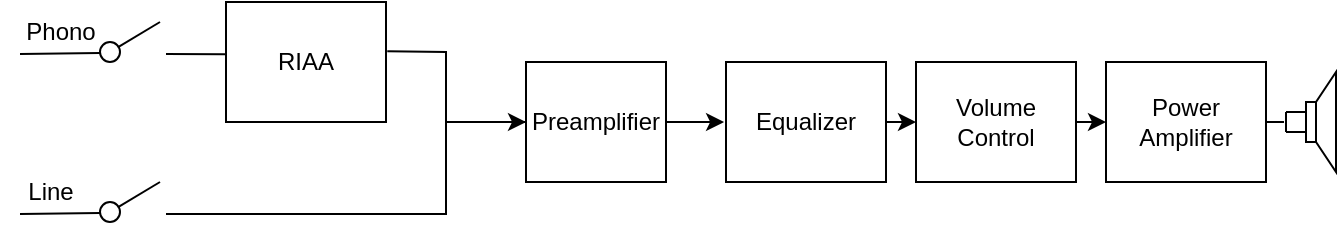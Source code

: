 <mxfile version="24.1.0" type="device">
  <diagram name="Page-1" id="LkAHPeQTFaS5iEPYdIYg">
    <mxGraphModel dx="986" dy="594" grid="1" gridSize="10" guides="0" tooltips="1" connect="0" arrows="0" fold="1" page="1" pageScale="1" pageWidth="850" pageHeight="1100" math="0" shadow="0">
      <root>
        <mxCell id="0" />
        <mxCell id="1" parent="0" />
        <mxCell id="2R8KSTuBLpNPrHgYCFlh-2" value="RIAA" style="rounded=0;whiteSpace=wrap;html=1;" parent="1" vertex="1">
          <mxGeometry x="150" y="200" width="80" height="60" as="geometry" />
        </mxCell>
        <mxCell id="2R8KSTuBLpNPrHgYCFlh-4" value="Preamplifier" style="rounded=0;whiteSpace=wrap;html=1;" parent="1" vertex="1">
          <mxGeometry x="300" y="230" width="70" height="60" as="geometry" />
        </mxCell>
        <mxCell id="2R8KSTuBLpNPrHgYCFlh-5" value="" style="endArrow=none;html=1;rounded=0;" parent="1" edge="1">
          <mxGeometry width="50" height="50" relative="1" as="geometry">
            <mxPoint x="47" y="226" as="sourcePoint" />
            <mxPoint x="87" y="225.5" as="targetPoint" />
          </mxGeometry>
        </mxCell>
        <mxCell id="2R8KSTuBLpNPrHgYCFlh-6" value="&lt;div&gt;Phono&lt;/div&gt;" style="text;html=1;align=center;verticalAlign=middle;resizable=0;points=[];autosize=1;strokeColor=none;fillColor=none;" parent="1" vertex="1">
          <mxGeometry x="37" y="200" width="60" height="30" as="geometry" />
        </mxCell>
        <mxCell id="2R8KSTuBLpNPrHgYCFlh-9" style="edgeStyle=orthogonalEdgeStyle;rounded=0;orthogonalLoop=1;jettySize=auto;html=1;exitX=1;exitY=0.5;exitDx=0;exitDy=0;entryX=0;entryY=0.5;entryDx=0;entryDy=0;" parent="1" source="2R8KSTuBLpNPrHgYCFlh-10" target="2R8KSTuBLpNPrHgYCFlh-13" edge="1">
          <mxGeometry relative="1" as="geometry" />
        </mxCell>
        <mxCell id="2R8KSTuBLpNPrHgYCFlh-10" value="Volume&lt;br&gt;Control" style="rounded=0;whiteSpace=wrap;html=1;" parent="1" vertex="1">
          <mxGeometry x="495" y="230" width="80" height="60" as="geometry" />
        </mxCell>
        <mxCell id="2R8KSTuBLpNPrHgYCFlh-11" style="edgeStyle=orthogonalEdgeStyle;rounded=0;orthogonalLoop=1;jettySize=auto;html=1;exitX=1;exitY=0.5;exitDx=0;exitDy=0;entryX=0;entryY=0.5;entryDx=0;entryDy=0;" parent="1" source="2R8KSTuBLpNPrHgYCFlh-12" target="2R8KSTuBLpNPrHgYCFlh-10" edge="1">
          <mxGeometry relative="1" as="geometry" />
        </mxCell>
        <mxCell id="2R8KSTuBLpNPrHgYCFlh-12" value="Equalizer" style="rounded=0;whiteSpace=wrap;html=1;" parent="1" vertex="1">
          <mxGeometry x="400" y="230" width="80" height="60" as="geometry" />
        </mxCell>
        <mxCell id="2R8KSTuBLpNPrHgYCFlh-13" value="Power Amplifier" style="rounded=0;whiteSpace=wrap;html=1;" parent="1" vertex="1">
          <mxGeometry x="590" y="230" width="80" height="60" as="geometry" />
        </mxCell>
        <mxCell id="2R8KSTuBLpNPrHgYCFlh-14" value="" style="pointerEvents=1;verticalLabelPosition=bottom;shadow=0;dashed=0;align=center;html=1;verticalAlign=top;shape=mxgraph.electrical.electro-mechanical.loudspeaker;" parent="1" vertex="1">
          <mxGeometry x="680" y="235" width="25" height="50" as="geometry" />
        </mxCell>
        <mxCell id="2R8KSTuBLpNPrHgYCFlh-15" value="" style="endArrow=none;html=1;rounded=0;exitX=0;exitY=0.6;exitDx=0;exitDy=0;exitPerimeter=0;entryX=0;entryY=0.4;entryDx=0;entryDy=0;entryPerimeter=0;" parent="1" source="2R8KSTuBLpNPrHgYCFlh-14" target="2R8KSTuBLpNPrHgYCFlh-14" edge="1">
          <mxGeometry width="50" height="50" relative="1" as="geometry">
            <mxPoint x="850" y="360" as="sourcePoint" />
            <mxPoint x="900" y="310" as="targetPoint" />
          </mxGeometry>
        </mxCell>
        <mxCell id="2R8KSTuBLpNPrHgYCFlh-16" value="" style="endArrow=none;html=1;rounded=0;entryX=1;entryY=0.5;entryDx=0;entryDy=0;exitX=-0.04;exitY=0.5;exitDx=0;exitDy=0;exitPerimeter=0;" parent="1" source="2R8KSTuBLpNPrHgYCFlh-14" target="2R8KSTuBLpNPrHgYCFlh-13" edge="1">
          <mxGeometry width="50" height="50" relative="1" as="geometry">
            <mxPoint x="850" y="360" as="sourcePoint" />
            <mxPoint x="900" y="310" as="targetPoint" />
          </mxGeometry>
        </mxCell>
        <mxCell id="2R8KSTuBLpNPrHgYCFlh-18" value="" style="ellipse;whiteSpace=wrap;html=1;aspect=fixed;" parent="1" vertex="1">
          <mxGeometry x="87" y="220" width="10" height="10" as="geometry" />
        </mxCell>
        <mxCell id="QWUb5QfKtOaW_hWz9YAt-6" value="" style="endArrow=none;html=1;rounded=0;" parent="1" source="2R8KSTuBLpNPrHgYCFlh-18" edge="1">
          <mxGeometry width="50" height="50" relative="1" as="geometry">
            <mxPoint x="137" y="270" as="sourcePoint" />
            <mxPoint x="117" y="210" as="targetPoint" />
          </mxGeometry>
        </mxCell>
        <mxCell id="QWUb5QfKtOaW_hWz9YAt-8" value="" style="endArrow=none;html=1;rounded=0;" parent="1" edge="1">
          <mxGeometry width="50" height="50" relative="1" as="geometry">
            <mxPoint x="47" y="306" as="sourcePoint" />
            <mxPoint x="87" y="305.5" as="targetPoint" />
          </mxGeometry>
        </mxCell>
        <mxCell id="QWUb5QfKtOaW_hWz9YAt-9" value="" style="ellipse;whiteSpace=wrap;html=1;aspect=fixed;" parent="1" vertex="1">
          <mxGeometry x="87" y="300" width="10" height="10" as="geometry" />
        </mxCell>
        <mxCell id="QWUb5QfKtOaW_hWz9YAt-10" value="" style="endArrow=none;html=1;rounded=0;" parent="1" source="QWUb5QfKtOaW_hWz9YAt-9" edge="1">
          <mxGeometry width="50" height="50" relative="1" as="geometry">
            <mxPoint x="137" y="350" as="sourcePoint" />
            <mxPoint x="117" y="290" as="targetPoint" />
          </mxGeometry>
        </mxCell>
        <mxCell id="QWUb5QfKtOaW_hWz9YAt-11" value="" style="endArrow=none;html=1;rounded=0;" parent="1" edge="1" target="2R8KSTuBLpNPrHgYCFlh-4">
          <mxGeometry width="50" height="50" relative="1" as="geometry">
            <mxPoint x="120" y="306" as="sourcePoint" />
            <mxPoint x="290" y="260" as="targetPoint" />
            <Array as="points">
              <mxPoint x="260" y="306" />
              <mxPoint x="260" y="260" />
            </Array>
          </mxGeometry>
        </mxCell>
        <mxCell id="QWUb5QfKtOaW_hWz9YAt-12" value="Line" style="text;html=1;align=center;verticalAlign=middle;resizable=0;points=[];autosize=1;strokeColor=none;fillColor=none;" parent="1" vertex="1">
          <mxGeometry x="37" y="280" width="50" height="30" as="geometry" />
        </mxCell>
        <mxCell id="juTdCH5u31A_lcpl1dgE-1" value="" style="endArrow=classic;html=1;rounded=0;entryX=-0.012;entryY=0.5;entryDx=0;entryDy=0;entryPerimeter=0;" edge="1" parent="1" target="2R8KSTuBLpNPrHgYCFlh-12">
          <mxGeometry width="50" height="50" relative="1" as="geometry">
            <mxPoint x="370" y="260" as="sourcePoint" />
            <mxPoint x="400" y="270" as="targetPoint" />
          </mxGeometry>
        </mxCell>
        <mxCell id="juTdCH5u31A_lcpl1dgE-2" value="" style="endArrow=none;html=1;rounded=0;entryX=-0.004;entryY=0.436;entryDx=0;entryDy=0;entryPerimeter=0;" edge="1" parent="1" target="2R8KSTuBLpNPrHgYCFlh-2">
          <mxGeometry width="50" height="50" relative="1" as="geometry">
            <mxPoint x="120" y="226" as="sourcePoint" />
            <mxPoint x="280" y="260" as="targetPoint" />
          </mxGeometry>
        </mxCell>
        <mxCell id="juTdCH5u31A_lcpl1dgE-3" value="" style="endArrow=classic;html=1;rounded=0;exitX=1.008;exitY=0.411;exitDx=0;exitDy=0;exitPerimeter=0;" edge="1" parent="1" source="2R8KSTuBLpNPrHgYCFlh-2" target="2R8KSTuBLpNPrHgYCFlh-4">
          <mxGeometry width="50" height="50" relative="1" as="geometry">
            <mxPoint x="290" y="300" as="sourcePoint" />
            <mxPoint x="340" y="250" as="targetPoint" />
            <Array as="points">
              <mxPoint x="260" y="225" />
              <mxPoint x="260" y="260" />
            </Array>
          </mxGeometry>
        </mxCell>
      </root>
    </mxGraphModel>
  </diagram>
</mxfile>
